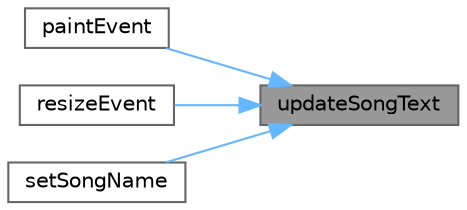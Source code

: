 digraph "updateSongText"
{
 // LATEX_PDF_SIZE
  bgcolor="transparent";
  edge [fontname=Helvetica,fontsize=10,labelfontname=Helvetica,labelfontsize=10];
  node [fontname=Helvetica,fontsize=10,shape=box,height=0.2,width=0.4];
  rankdir="RL";
  Node1 [id="Node000001",label="updateSongText",height=0.2,width=0.4,color="gray40", fillcolor="grey60", style="filled", fontcolor="black",tooltip="更新歌曲名称文本"];
  Node1 -> Node2 [id="edge1_Node000001_Node000002",dir="back",color="steelblue1",style="solid",tooltip=" "];
  Node2 [id="Node000002",label="paintEvent",height=0.2,width=0.4,color="grey40", fillcolor="white", style="filled",URL="$class_music_repo_list.html#aa71936647c7e332ab07cbec003a8c9a2",tooltip="绘制事件"];
  Node1 -> Node3 [id="edge2_Node000001_Node000003",dir="back",color="steelblue1",style="solid",tooltip=" "];
  Node3 [id="Node000003",label="resizeEvent",height=0.2,width=0.4,color="grey40", fillcolor="white", style="filled",URL="$class_music_repo_list.html#a9a27ed4ceb22d2a19bdb88ed785085a1",tooltip="调整大小事件"];
  Node1 -> Node4 [id="edge3_Node000001_Node000004",dir="back",color="steelblue1",style="solid",tooltip=" "];
  Node4 [id="Node000004",label="setSongName",height=0.2,width=0.4,color="grey40", fillcolor="white", style="filled",URL="$class_music_repo_list.html#a0f9ad0adbcb62033118856fbb9b09426",tooltip="设置歌曲名称"];
}

